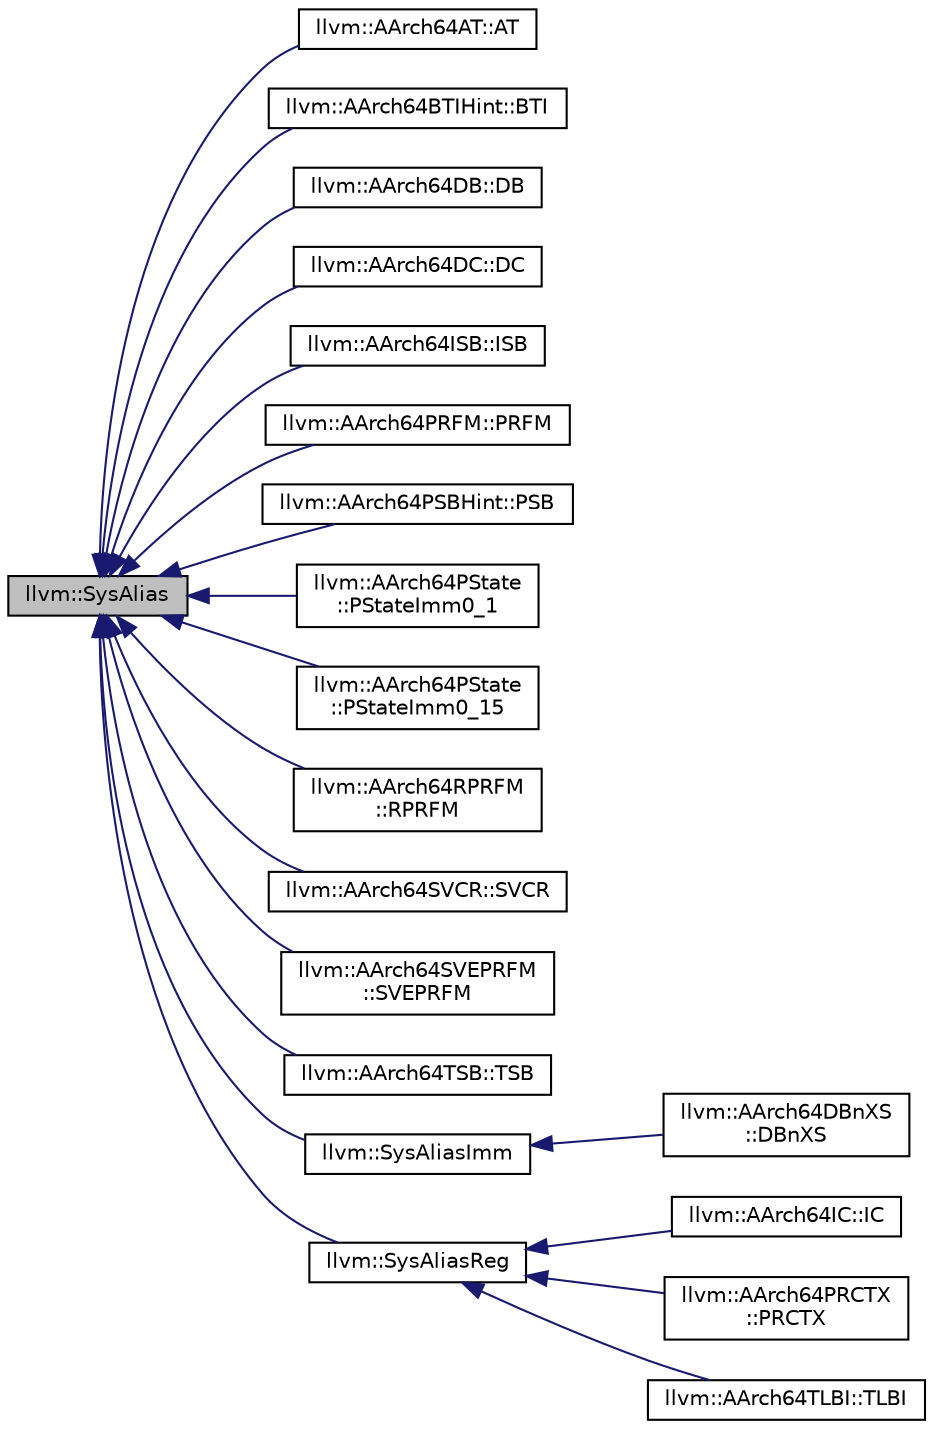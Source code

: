 digraph "llvm::SysAlias"
{
 // LATEX_PDF_SIZE
  bgcolor="transparent";
  edge [fontname="Helvetica",fontsize="10",labelfontname="Helvetica",labelfontsize="10"];
  node [fontname="Helvetica",fontsize="10",shape=record];
  rankdir="LR";
  Node1 [label="llvm::SysAlias",height=0.2,width=0.4,color="black", fillcolor="grey75", style="filled", fontcolor="black",tooltip=" "];
  Node1 -> Node2 [dir="back",color="midnightblue",fontsize="10",style="solid",fontname="Helvetica"];
  Node2 [label="llvm::AArch64AT::AT",height=0.2,width=0.4,color="black",URL="$structllvm_1_1AArch64AT_1_1AT.html",tooltip=" "];
  Node1 -> Node3 [dir="back",color="midnightblue",fontsize="10",style="solid",fontname="Helvetica"];
  Node3 [label="llvm::AArch64BTIHint::BTI",height=0.2,width=0.4,color="black",URL="$structllvm_1_1AArch64BTIHint_1_1BTI.html",tooltip=" "];
  Node1 -> Node4 [dir="back",color="midnightblue",fontsize="10",style="solid",fontname="Helvetica"];
  Node4 [label="llvm::AArch64DB::DB",height=0.2,width=0.4,color="black",URL="$structllvm_1_1AArch64DB_1_1DB.html",tooltip=" "];
  Node1 -> Node5 [dir="back",color="midnightblue",fontsize="10",style="solid",fontname="Helvetica"];
  Node5 [label="llvm::AArch64DC::DC",height=0.2,width=0.4,color="black",URL="$structllvm_1_1AArch64DC_1_1DC.html",tooltip=" "];
  Node1 -> Node6 [dir="back",color="midnightblue",fontsize="10",style="solid",fontname="Helvetica"];
  Node6 [label="llvm::AArch64ISB::ISB",height=0.2,width=0.4,color="black",URL="$structllvm_1_1AArch64ISB_1_1ISB.html",tooltip=" "];
  Node1 -> Node7 [dir="back",color="midnightblue",fontsize="10",style="solid",fontname="Helvetica"];
  Node7 [label="llvm::AArch64PRFM::PRFM",height=0.2,width=0.4,color="black",URL="$structllvm_1_1AArch64PRFM_1_1PRFM.html",tooltip=" "];
  Node1 -> Node8 [dir="back",color="midnightblue",fontsize="10",style="solid",fontname="Helvetica"];
  Node8 [label="llvm::AArch64PSBHint::PSB",height=0.2,width=0.4,color="black",URL="$structllvm_1_1AArch64PSBHint_1_1PSB.html",tooltip=" "];
  Node1 -> Node9 [dir="back",color="midnightblue",fontsize="10",style="solid",fontname="Helvetica"];
  Node9 [label="llvm::AArch64PState\l::PStateImm0_1",height=0.2,width=0.4,color="black",URL="$structllvm_1_1AArch64PState_1_1PStateImm0__1.html",tooltip=" "];
  Node1 -> Node10 [dir="back",color="midnightblue",fontsize="10",style="solid",fontname="Helvetica"];
  Node10 [label="llvm::AArch64PState\l::PStateImm0_15",height=0.2,width=0.4,color="black",URL="$structllvm_1_1AArch64PState_1_1PStateImm0__15.html",tooltip=" "];
  Node1 -> Node11 [dir="back",color="midnightblue",fontsize="10",style="solid",fontname="Helvetica"];
  Node11 [label="llvm::AArch64RPRFM\l::RPRFM",height=0.2,width=0.4,color="black",URL="$structllvm_1_1AArch64RPRFM_1_1RPRFM.html",tooltip=" "];
  Node1 -> Node12 [dir="back",color="midnightblue",fontsize="10",style="solid",fontname="Helvetica"];
  Node12 [label="llvm::AArch64SVCR::SVCR",height=0.2,width=0.4,color="black",URL="$structllvm_1_1AArch64SVCR_1_1SVCR.html",tooltip=" "];
  Node1 -> Node13 [dir="back",color="midnightblue",fontsize="10",style="solid",fontname="Helvetica"];
  Node13 [label="llvm::AArch64SVEPRFM\l::SVEPRFM",height=0.2,width=0.4,color="black",URL="$structllvm_1_1AArch64SVEPRFM_1_1SVEPRFM.html",tooltip=" "];
  Node1 -> Node14 [dir="back",color="midnightblue",fontsize="10",style="solid",fontname="Helvetica"];
  Node14 [label="llvm::AArch64TSB::TSB",height=0.2,width=0.4,color="black",URL="$structllvm_1_1AArch64TSB_1_1TSB.html",tooltip=" "];
  Node1 -> Node15 [dir="back",color="midnightblue",fontsize="10",style="solid",fontname="Helvetica"];
  Node15 [label="llvm::SysAliasImm",height=0.2,width=0.4,color="black",URL="$structllvm_1_1SysAliasImm.html",tooltip=" "];
  Node15 -> Node16 [dir="back",color="midnightblue",fontsize="10",style="solid",fontname="Helvetica"];
  Node16 [label="llvm::AArch64DBnXS\l::DBnXS",height=0.2,width=0.4,color="black",URL="$structllvm_1_1AArch64DBnXS_1_1DBnXS.html",tooltip=" "];
  Node1 -> Node17 [dir="back",color="midnightblue",fontsize="10",style="solid",fontname="Helvetica"];
  Node17 [label="llvm::SysAliasReg",height=0.2,width=0.4,color="black",URL="$structllvm_1_1SysAliasReg.html",tooltip=" "];
  Node17 -> Node18 [dir="back",color="midnightblue",fontsize="10",style="solid",fontname="Helvetica"];
  Node18 [label="llvm::AArch64IC::IC",height=0.2,width=0.4,color="black",URL="$structllvm_1_1AArch64IC_1_1IC.html",tooltip=" "];
  Node17 -> Node19 [dir="back",color="midnightblue",fontsize="10",style="solid",fontname="Helvetica"];
  Node19 [label="llvm::AArch64PRCTX\l::PRCTX",height=0.2,width=0.4,color="black",URL="$structllvm_1_1AArch64PRCTX_1_1PRCTX.html",tooltip=" "];
  Node17 -> Node20 [dir="back",color="midnightblue",fontsize="10",style="solid",fontname="Helvetica"];
  Node20 [label="llvm::AArch64TLBI::TLBI",height=0.2,width=0.4,color="black",URL="$structllvm_1_1AArch64TLBI_1_1TLBI.html",tooltip=" "];
}
